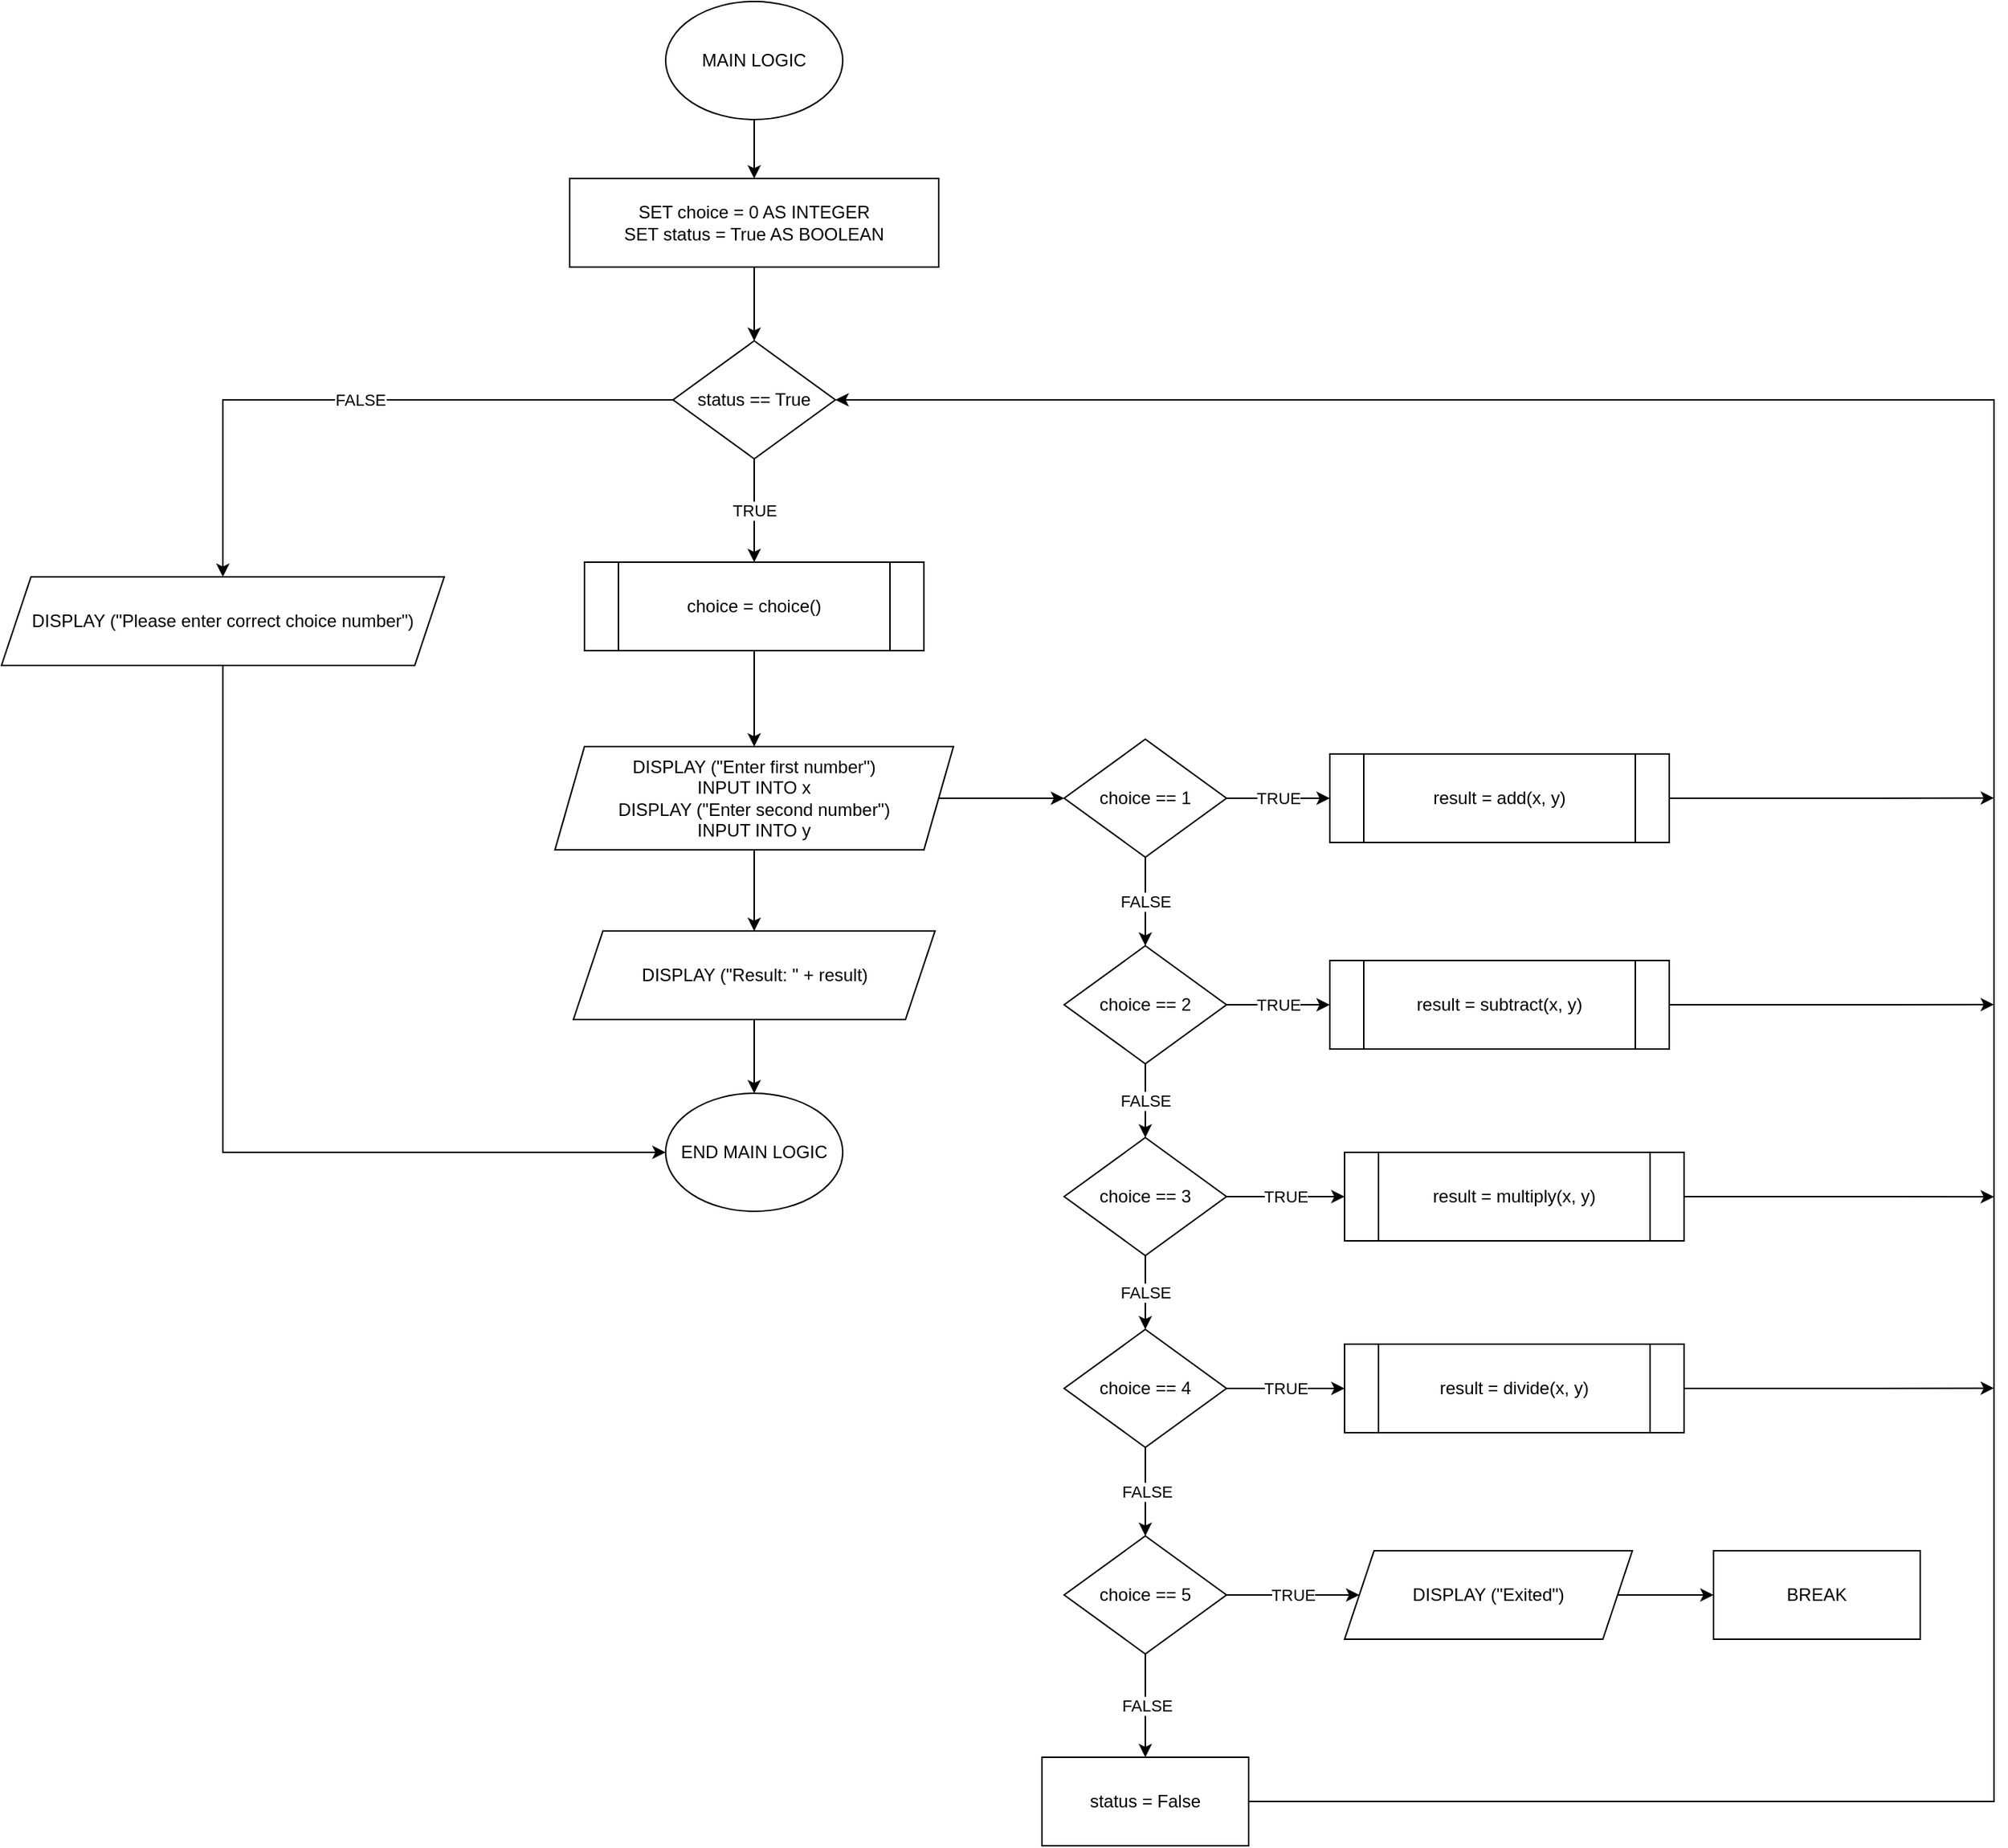 <mxfile version="26.1.0">
  <diagram name="Page-1" id="5yWPuk9UwkPxzB_ilbNT">
    <mxGraphModel dx="2309" dy="1035" grid="1" gridSize="10" guides="1" tooltips="1" connect="1" arrows="1" fold="1" page="0" pageScale="1" pageWidth="850" pageHeight="1100" math="0" shadow="0">
      <root>
        <mxCell id="0" />
        <mxCell id="1" parent="0" />
        <mxCell id="tgZP2KEx10-YzdFAHGVd-6" style="edgeStyle=orthogonalEdgeStyle;rounded=0;orthogonalLoop=1;jettySize=auto;html=1;exitX=0.5;exitY=1;exitDx=0;exitDy=0;entryX=0.5;entryY=0;entryDx=0;entryDy=0;" edge="1" parent="1" source="tgZP2KEx10-YzdFAHGVd-1" target="tgZP2KEx10-YzdFAHGVd-2">
          <mxGeometry relative="1" as="geometry" />
        </mxCell>
        <mxCell id="tgZP2KEx10-YzdFAHGVd-1" value="MAIN LOGIC" style="ellipse;whiteSpace=wrap;html=1;" vertex="1" parent="1">
          <mxGeometry x="140" y="90" width="120" height="80" as="geometry" />
        </mxCell>
        <mxCell id="tgZP2KEx10-YzdFAHGVd-4" style="edgeStyle=orthogonalEdgeStyle;rounded=0;orthogonalLoop=1;jettySize=auto;html=1;exitX=0.5;exitY=1;exitDx=0;exitDy=0;entryX=0.5;entryY=0;entryDx=0;entryDy=0;" edge="1" parent="1" source="tgZP2KEx10-YzdFAHGVd-2" target="tgZP2KEx10-YzdFAHGVd-3">
          <mxGeometry relative="1" as="geometry" />
        </mxCell>
        <mxCell id="tgZP2KEx10-YzdFAHGVd-2" value="SET choice = 0 AS INTEGER&lt;div&gt;SET status = True AS BOOLEAN&lt;/div&gt;" style="rounded=0;whiteSpace=wrap;html=1;" vertex="1" parent="1">
          <mxGeometry x="75" y="210" width="250" height="60" as="geometry" />
        </mxCell>
        <mxCell id="tgZP2KEx10-YzdFAHGVd-7" value="TRUE" style="edgeStyle=orthogonalEdgeStyle;rounded=0;orthogonalLoop=1;jettySize=auto;html=1;exitX=0.5;exitY=1;exitDx=0;exitDy=0;entryX=0.5;entryY=0;entryDx=0;entryDy=0;" edge="1" parent="1" source="tgZP2KEx10-YzdFAHGVd-3" target="tgZP2KEx10-YzdFAHGVd-5">
          <mxGeometry relative="1" as="geometry" />
        </mxCell>
        <mxCell id="tgZP2KEx10-YzdFAHGVd-66" value="FALSE" style="edgeStyle=orthogonalEdgeStyle;rounded=0;orthogonalLoop=1;jettySize=auto;html=1;exitX=0;exitY=0.5;exitDx=0;exitDy=0;entryX=0.5;entryY=0;entryDx=0;entryDy=0;" edge="1" parent="1" source="tgZP2KEx10-YzdFAHGVd-3" target="tgZP2KEx10-YzdFAHGVd-65">
          <mxGeometry relative="1" as="geometry" />
        </mxCell>
        <mxCell id="tgZP2KEx10-YzdFAHGVd-3" value="status == True" style="rhombus;whiteSpace=wrap;html=1;" vertex="1" parent="1">
          <mxGeometry x="145" y="320" width="110" height="80" as="geometry" />
        </mxCell>
        <mxCell id="tgZP2KEx10-YzdFAHGVd-55" style="edgeStyle=orthogonalEdgeStyle;rounded=0;orthogonalLoop=1;jettySize=auto;html=1;exitX=0.5;exitY=1;exitDx=0;exitDy=0;entryX=0.5;entryY=0;entryDx=0;entryDy=0;" edge="1" parent="1" source="tgZP2KEx10-YzdFAHGVd-5" target="tgZP2KEx10-YzdFAHGVd-54">
          <mxGeometry relative="1" as="geometry" />
        </mxCell>
        <mxCell id="tgZP2KEx10-YzdFAHGVd-5" value="choice = choice()" style="shape=process;whiteSpace=wrap;html=1;backgroundOutline=1;" vertex="1" parent="1">
          <mxGeometry x="85" y="470" width="230" height="60" as="geometry" />
        </mxCell>
        <mxCell id="tgZP2KEx10-YzdFAHGVd-13" value="TRUE" style="edgeStyle=orthogonalEdgeStyle;rounded=0;orthogonalLoop=1;jettySize=auto;html=1;exitX=1;exitY=0.5;exitDx=0;exitDy=0;entryX=0;entryY=0.5;entryDx=0;entryDy=0;" edge="1" parent="1" source="tgZP2KEx10-YzdFAHGVd-8" target="tgZP2KEx10-YzdFAHGVd-12">
          <mxGeometry relative="1" as="geometry" />
        </mxCell>
        <mxCell id="tgZP2KEx10-YzdFAHGVd-15" value="FALSE" style="edgeStyle=orthogonalEdgeStyle;rounded=0;orthogonalLoop=1;jettySize=auto;html=1;exitX=0.5;exitY=1;exitDx=0;exitDy=0;entryX=0.5;entryY=0;entryDx=0;entryDy=0;" edge="1" parent="1" source="tgZP2KEx10-YzdFAHGVd-8" target="tgZP2KEx10-YzdFAHGVd-14">
          <mxGeometry relative="1" as="geometry" />
        </mxCell>
        <mxCell id="tgZP2KEx10-YzdFAHGVd-8" value="choice == 1" style="rhombus;whiteSpace=wrap;html=1;" vertex="1" parent="1">
          <mxGeometry x="410" y="590" width="110" height="80" as="geometry" />
        </mxCell>
        <mxCell id="tgZP2KEx10-YzdFAHGVd-58" style="edgeStyle=orthogonalEdgeStyle;rounded=0;orthogonalLoop=1;jettySize=auto;html=1;exitX=1;exitY=0.5;exitDx=0;exitDy=0;" edge="1" parent="1" source="tgZP2KEx10-YzdFAHGVd-12">
          <mxGeometry relative="1" as="geometry">
            <mxPoint x="1040" y="629.857" as="targetPoint" />
          </mxGeometry>
        </mxCell>
        <mxCell id="tgZP2KEx10-YzdFAHGVd-12" value="result = add(x, y)" style="shape=process;whiteSpace=wrap;html=1;backgroundOutline=1;" vertex="1" parent="1">
          <mxGeometry x="590" y="600" width="230" height="60" as="geometry" />
        </mxCell>
        <mxCell id="tgZP2KEx10-YzdFAHGVd-18" value="FALSE" style="edgeStyle=orthogonalEdgeStyle;rounded=0;orthogonalLoop=1;jettySize=auto;html=1;exitX=0.5;exitY=1;exitDx=0;exitDy=0;entryX=0.5;entryY=0;entryDx=0;entryDy=0;" edge="1" parent="1" source="tgZP2KEx10-YzdFAHGVd-14" target="tgZP2KEx10-YzdFAHGVd-16">
          <mxGeometry relative="1" as="geometry" />
        </mxCell>
        <mxCell id="tgZP2KEx10-YzdFAHGVd-22" value="TRUE" style="edgeStyle=orthogonalEdgeStyle;rounded=0;orthogonalLoop=1;jettySize=auto;html=1;exitX=1;exitY=0.5;exitDx=0;exitDy=0;entryX=0;entryY=0.5;entryDx=0;entryDy=0;" edge="1" parent="1" source="tgZP2KEx10-YzdFAHGVd-14" target="tgZP2KEx10-YzdFAHGVd-20">
          <mxGeometry relative="1" as="geometry" />
        </mxCell>
        <mxCell id="tgZP2KEx10-YzdFAHGVd-14" value="choice == 2" style="rhombus;whiteSpace=wrap;html=1;" vertex="1" parent="1">
          <mxGeometry x="410" y="730" width="110" height="80" as="geometry" />
        </mxCell>
        <mxCell id="tgZP2KEx10-YzdFAHGVd-19" value="FALSE" style="edgeStyle=orthogonalEdgeStyle;rounded=0;orthogonalLoop=1;jettySize=auto;html=1;exitX=0.5;exitY=1;exitDx=0;exitDy=0;entryX=0.5;entryY=0;entryDx=0;entryDy=0;" edge="1" parent="1" source="tgZP2KEx10-YzdFAHGVd-16" target="tgZP2KEx10-YzdFAHGVd-17">
          <mxGeometry relative="1" as="geometry" />
        </mxCell>
        <mxCell id="tgZP2KEx10-YzdFAHGVd-24" value="TRUE" style="edgeStyle=orthogonalEdgeStyle;rounded=0;orthogonalLoop=1;jettySize=auto;html=1;exitX=1;exitY=0.5;exitDx=0;exitDy=0;entryX=0;entryY=0.5;entryDx=0;entryDy=0;" edge="1" parent="1" source="tgZP2KEx10-YzdFAHGVd-16" target="tgZP2KEx10-YzdFAHGVd-23">
          <mxGeometry relative="1" as="geometry" />
        </mxCell>
        <mxCell id="tgZP2KEx10-YzdFAHGVd-16" value="choice == 3" style="rhombus;whiteSpace=wrap;html=1;" vertex="1" parent="1">
          <mxGeometry x="410" y="860" width="110" height="80" as="geometry" />
        </mxCell>
        <mxCell id="tgZP2KEx10-YzdFAHGVd-27" value="TRUE" style="edgeStyle=orthogonalEdgeStyle;rounded=0;orthogonalLoop=1;jettySize=auto;html=1;exitX=1;exitY=0.5;exitDx=0;exitDy=0;entryX=0;entryY=0.5;entryDx=0;entryDy=0;" edge="1" parent="1" source="tgZP2KEx10-YzdFAHGVd-17" target="tgZP2KEx10-YzdFAHGVd-26">
          <mxGeometry relative="1" as="geometry" />
        </mxCell>
        <mxCell id="tgZP2KEx10-YzdFAHGVd-36" value="FALSE" style="edgeStyle=orthogonalEdgeStyle;rounded=0;orthogonalLoop=1;jettySize=auto;html=1;exitX=0.5;exitY=1;exitDx=0;exitDy=0;entryX=0.5;entryY=0;entryDx=0;entryDy=0;" edge="1" parent="1" source="tgZP2KEx10-YzdFAHGVd-17">
          <mxGeometry relative="1" as="geometry">
            <mxPoint x="465" y="1130" as="targetPoint" />
          </mxGeometry>
        </mxCell>
        <mxCell id="tgZP2KEx10-YzdFAHGVd-17" value="choice == 4" style="rhombus;whiteSpace=wrap;html=1;" vertex="1" parent="1">
          <mxGeometry x="410" y="990" width="110" height="80" as="geometry" />
        </mxCell>
        <mxCell id="tgZP2KEx10-YzdFAHGVd-59" style="edgeStyle=orthogonalEdgeStyle;rounded=0;orthogonalLoop=1;jettySize=auto;html=1;exitX=1;exitY=0.5;exitDx=0;exitDy=0;" edge="1" parent="1" source="tgZP2KEx10-YzdFAHGVd-20">
          <mxGeometry relative="1" as="geometry">
            <mxPoint x="1040" y="769.857" as="targetPoint" />
          </mxGeometry>
        </mxCell>
        <mxCell id="tgZP2KEx10-YzdFAHGVd-20" value="result = subtract(x, y)" style="shape=process;whiteSpace=wrap;html=1;backgroundOutline=1;" vertex="1" parent="1">
          <mxGeometry x="590" y="740" width="230" height="60" as="geometry" />
        </mxCell>
        <mxCell id="tgZP2KEx10-YzdFAHGVd-60" style="edgeStyle=orthogonalEdgeStyle;rounded=0;orthogonalLoop=1;jettySize=auto;html=1;exitX=1;exitY=0.5;exitDx=0;exitDy=0;" edge="1" parent="1" source="tgZP2KEx10-YzdFAHGVd-23">
          <mxGeometry relative="1" as="geometry">
            <mxPoint x="1040" y="900.143" as="targetPoint" />
          </mxGeometry>
        </mxCell>
        <mxCell id="tgZP2KEx10-YzdFAHGVd-23" value="result = multiply(x, y)" style="shape=process;whiteSpace=wrap;html=1;backgroundOutline=1;" vertex="1" parent="1">
          <mxGeometry x="600" y="870" width="230" height="60" as="geometry" />
        </mxCell>
        <mxCell id="tgZP2KEx10-YzdFAHGVd-61" style="edgeStyle=orthogonalEdgeStyle;rounded=0;orthogonalLoop=1;jettySize=auto;html=1;exitX=1;exitY=0.5;exitDx=0;exitDy=0;" edge="1" parent="1" source="tgZP2KEx10-YzdFAHGVd-26">
          <mxGeometry relative="1" as="geometry">
            <mxPoint x="1040" y="1029.857" as="targetPoint" />
          </mxGeometry>
        </mxCell>
        <mxCell id="tgZP2KEx10-YzdFAHGVd-26" value="result = divide(x, y)" style="shape=process;whiteSpace=wrap;html=1;backgroundOutline=1;" vertex="1" parent="1">
          <mxGeometry x="600" y="1000" width="230" height="60" as="geometry" />
        </mxCell>
        <mxCell id="tgZP2KEx10-YzdFAHGVd-39" value="BREAK" style="rounded=0;whiteSpace=wrap;html=1;" vertex="1" parent="1">
          <mxGeometry x="850" y="1140" width="140" height="60" as="geometry" />
        </mxCell>
        <mxCell id="tgZP2KEx10-YzdFAHGVd-47" style="edgeStyle=orthogonalEdgeStyle;rounded=0;orthogonalLoop=1;jettySize=auto;html=1;entryX=1;entryY=0.5;entryDx=0;entryDy=0;exitX=1;exitY=0.5;exitDx=0;exitDy=0;" edge="1" parent="1" source="tgZP2KEx10-YzdFAHGVd-63" target="tgZP2KEx10-YzdFAHGVd-3">
          <mxGeometry relative="1" as="geometry">
            <mxPoint x="830" y="1310" as="sourcePoint" />
            <Array as="points">
              <mxPoint x="1040" y="1310" />
              <mxPoint x="1040" y="360" />
            </Array>
          </mxGeometry>
        </mxCell>
        <mxCell id="tgZP2KEx10-YzdFAHGVd-43" value="TRUE" style="edgeStyle=orthogonalEdgeStyle;rounded=0;orthogonalLoop=1;jettySize=auto;html=1;exitX=1;exitY=0.5;exitDx=0;exitDy=0;entryX=0;entryY=0.5;entryDx=0;entryDy=0;" edge="1" parent="1" source="tgZP2KEx10-YzdFAHGVd-41" target="tgZP2KEx10-YzdFAHGVd-42">
          <mxGeometry relative="1" as="geometry" />
        </mxCell>
        <mxCell id="tgZP2KEx10-YzdFAHGVd-46" value="FALSE" style="edgeStyle=orthogonalEdgeStyle;rounded=0;orthogonalLoop=1;jettySize=auto;html=1;exitX=0.5;exitY=1;exitDx=0;exitDy=0;entryX=0.5;entryY=0;entryDx=0;entryDy=0;" edge="1" parent="1" source="tgZP2KEx10-YzdFAHGVd-41">
          <mxGeometry relative="1" as="geometry">
            <mxPoint x="465" y="1280" as="targetPoint" />
          </mxGeometry>
        </mxCell>
        <mxCell id="tgZP2KEx10-YzdFAHGVd-41" value="choice == 5" style="rhombus;whiteSpace=wrap;html=1;" vertex="1" parent="1">
          <mxGeometry x="410" y="1130" width="110" height="80" as="geometry" />
        </mxCell>
        <mxCell id="tgZP2KEx10-YzdFAHGVd-44" style="edgeStyle=orthogonalEdgeStyle;rounded=0;orthogonalLoop=1;jettySize=auto;html=1;exitX=1;exitY=0.5;exitDx=0;exitDy=0;entryX=0;entryY=0.5;entryDx=0;entryDy=0;" edge="1" parent="1" source="tgZP2KEx10-YzdFAHGVd-42" target="tgZP2KEx10-YzdFAHGVd-39">
          <mxGeometry relative="1" as="geometry" />
        </mxCell>
        <mxCell id="tgZP2KEx10-YzdFAHGVd-42" value="DISPLAY (&quot;Exited&quot;)" style="shape=parallelogram;perimeter=parallelogramPerimeter;whiteSpace=wrap;html=1;fixedSize=1;" vertex="1" parent="1">
          <mxGeometry x="600" y="1140" width="195" height="60" as="geometry" />
        </mxCell>
        <mxCell id="tgZP2KEx10-YzdFAHGVd-57" style="edgeStyle=orthogonalEdgeStyle;rounded=0;orthogonalLoop=1;jettySize=auto;html=1;exitX=1;exitY=0.5;exitDx=0;exitDy=0;entryX=0;entryY=0.5;entryDx=0;entryDy=0;" edge="1" parent="1" source="tgZP2KEx10-YzdFAHGVd-54" target="tgZP2KEx10-YzdFAHGVd-8">
          <mxGeometry relative="1" as="geometry" />
        </mxCell>
        <mxCell id="tgZP2KEx10-YzdFAHGVd-68" style="edgeStyle=orthogonalEdgeStyle;rounded=0;orthogonalLoop=1;jettySize=auto;html=1;exitX=0.5;exitY=1;exitDx=0;exitDy=0;entryX=0.5;entryY=0;entryDx=0;entryDy=0;" edge="1" parent="1" source="tgZP2KEx10-YzdFAHGVd-54" target="tgZP2KEx10-YzdFAHGVd-67">
          <mxGeometry relative="1" as="geometry" />
        </mxCell>
        <mxCell id="tgZP2KEx10-YzdFAHGVd-54" value="DISPLAY (&quot;Enter first number&quot;)&lt;div&gt;INPUT INTO x&lt;/div&gt;&lt;div&gt;DISPLAY (&quot;Enter second number&quot;)&lt;/div&gt;&lt;div&gt;INPUT INTO y&lt;/div&gt;" style="shape=parallelogram;perimeter=parallelogramPerimeter;whiteSpace=wrap;html=1;fixedSize=1;" vertex="1" parent="1">
          <mxGeometry x="65" y="595" width="270" height="70" as="geometry" />
        </mxCell>
        <mxCell id="tgZP2KEx10-YzdFAHGVd-63" value="status = False" style="rounded=0;whiteSpace=wrap;html=1;" vertex="1" parent="1">
          <mxGeometry x="395" y="1280" width="140" height="60" as="geometry" />
        </mxCell>
        <mxCell id="tgZP2KEx10-YzdFAHGVd-71" style="edgeStyle=orthogonalEdgeStyle;rounded=0;orthogonalLoop=1;jettySize=auto;html=1;exitX=0.5;exitY=1;exitDx=0;exitDy=0;entryX=0;entryY=0.5;entryDx=0;entryDy=0;" edge="1" parent="1" source="tgZP2KEx10-YzdFAHGVd-65" target="tgZP2KEx10-YzdFAHGVd-69">
          <mxGeometry relative="1" as="geometry" />
        </mxCell>
        <mxCell id="tgZP2KEx10-YzdFAHGVd-65" value="DISPLAY (&quot;Please enter correct choice number&quot;)" style="shape=parallelogram;perimeter=parallelogramPerimeter;whiteSpace=wrap;html=1;fixedSize=1;" vertex="1" parent="1">
          <mxGeometry x="-310" y="480" width="300" height="60" as="geometry" />
        </mxCell>
        <mxCell id="tgZP2KEx10-YzdFAHGVd-70" style="edgeStyle=orthogonalEdgeStyle;rounded=0;orthogonalLoop=1;jettySize=auto;html=1;exitX=0.5;exitY=1;exitDx=0;exitDy=0;entryX=0.5;entryY=0;entryDx=0;entryDy=0;" edge="1" parent="1" source="tgZP2KEx10-YzdFAHGVd-67" target="tgZP2KEx10-YzdFAHGVd-69">
          <mxGeometry relative="1" as="geometry" />
        </mxCell>
        <mxCell id="tgZP2KEx10-YzdFAHGVd-67" value="DISPLAY (&quot;Result: &quot; + result)" style="shape=parallelogram;perimeter=parallelogramPerimeter;whiteSpace=wrap;html=1;fixedSize=1;" vertex="1" parent="1">
          <mxGeometry x="77.5" y="720" width="245" height="60" as="geometry" />
        </mxCell>
        <mxCell id="tgZP2KEx10-YzdFAHGVd-69" value="END MAIN LOGIC" style="ellipse;whiteSpace=wrap;html=1;" vertex="1" parent="1">
          <mxGeometry x="140" y="830" width="120" height="80" as="geometry" />
        </mxCell>
      </root>
    </mxGraphModel>
  </diagram>
</mxfile>
